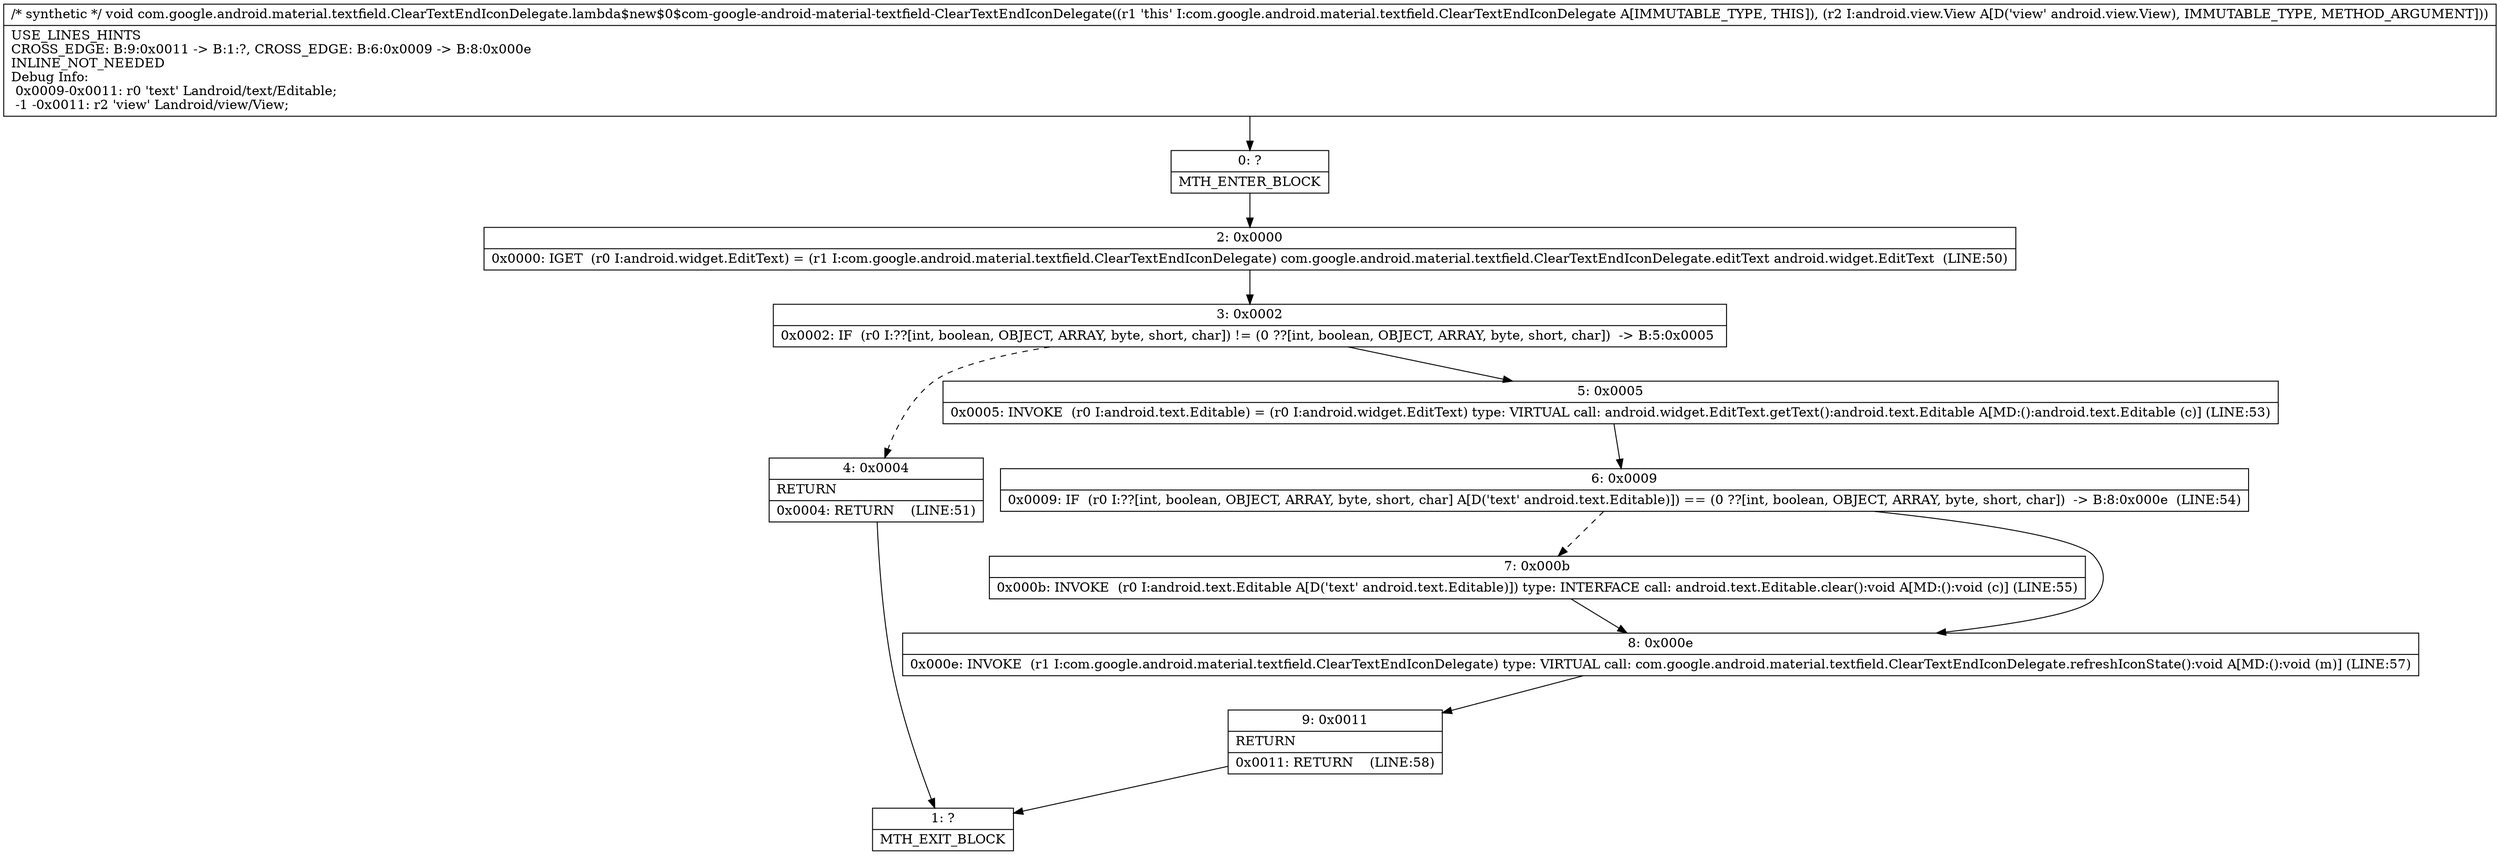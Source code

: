 digraph "CFG forcom.google.android.material.textfield.ClearTextEndIconDelegate.lambda$new$0$com\-google\-android\-material\-textfield\-ClearTextEndIconDelegate(Landroid\/view\/View;)V" {
Node_0 [shape=record,label="{0\:\ ?|MTH_ENTER_BLOCK\l}"];
Node_2 [shape=record,label="{2\:\ 0x0000|0x0000: IGET  (r0 I:android.widget.EditText) = (r1 I:com.google.android.material.textfield.ClearTextEndIconDelegate) com.google.android.material.textfield.ClearTextEndIconDelegate.editText android.widget.EditText  (LINE:50)\l}"];
Node_3 [shape=record,label="{3\:\ 0x0002|0x0002: IF  (r0 I:??[int, boolean, OBJECT, ARRAY, byte, short, char]) != (0 ??[int, boolean, OBJECT, ARRAY, byte, short, char])  \-\> B:5:0x0005 \l}"];
Node_4 [shape=record,label="{4\:\ 0x0004|RETURN\l|0x0004: RETURN    (LINE:51)\l}"];
Node_1 [shape=record,label="{1\:\ ?|MTH_EXIT_BLOCK\l}"];
Node_5 [shape=record,label="{5\:\ 0x0005|0x0005: INVOKE  (r0 I:android.text.Editable) = (r0 I:android.widget.EditText) type: VIRTUAL call: android.widget.EditText.getText():android.text.Editable A[MD:():android.text.Editable (c)] (LINE:53)\l}"];
Node_6 [shape=record,label="{6\:\ 0x0009|0x0009: IF  (r0 I:??[int, boolean, OBJECT, ARRAY, byte, short, char] A[D('text' android.text.Editable)]) == (0 ??[int, boolean, OBJECT, ARRAY, byte, short, char])  \-\> B:8:0x000e  (LINE:54)\l}"];
Node_7 [shape=record,label="{7\:\ 0x000b|0x000b: INVOKE  (r0 I:android.text.Editable A[D('text' android.text.Editable)]) type: INTERFACE call: android.text.Editable.clear():void A[MD:():void (c)] (LINE:55)\l}"];
Node_8 [shape=record,label="{8\:\ 0x000e|0x000e: INVOKE  (r1 I:com.google.android.material.textfield.ClearTextEndIconDelegate) type: VIRTUAL call: com.google.android.material.textfield.ClearTextEndIconDelegate.refreshIconState():void A[MD:():void (m)] (LINE:57)\l}"];
Node_9 [shape=record,label="{9\:\ 0x0011|RETURN\l|0x0011: RETURN    (LINE:58)\l}"];
MethodNode[shape=record,label="{\/* synthetic *\/ void com.google.android.material.textfield.ClearTextEndIconDelegate.lambda$new$0$com\-google\-android\-material\-textfield\-ClearTextEndIconDelegate((r1 'this' I:com.google.android.material.textfield.ClearTextEndIconDelegate A[IMMUTABLE_TYPE, THIS]), (r2 I:android.view.View A[D('view' android.view.View), IMMUTABLE_TYPE, METHOD_ARGUMENT]))  | USE_LINES_HINTS\lCROSS_EDGE: B:9:0x0011 \-\> B:1:?, CROSS_EDGE: B:6:0x0009 \-\> B:8:0x000e\lINLINE_NOT_NEEDED\lDebug Info:\l  0x0009\-0x0011: r0 'text' Landroid\/text\/Editable;\l  \-1 \-0x0011: r2 'view' Landroid\/view\/View;\l}"];
MethodNode -> Node_0;Node_0 -> Node_2;
Node_2 -> Node_3;
Node_3 -> Node_4[style=dashed];
Node_3 -> Node_5;
Node_4 -> Node_1;
Node_5 -> Node_6;
Node_6 -> Node_7[style=dashed];
Node_6 -> Node_8;
Node_7 -> Node_8;
Node_8 -> Node_9;
Node_9 -> Node_1;
}

